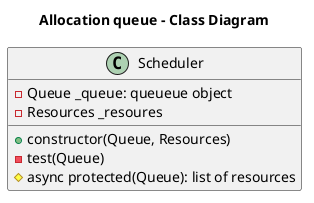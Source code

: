 @startuml
title Allocation queue - Class Diagram

class Scheduler {
    +constructor(Queue, Resources)
    -test(Queue)
    #async protected(Queue): list of resources
    -Queue _queue: queueue object
    -Resources _resoures
}
@enduml
